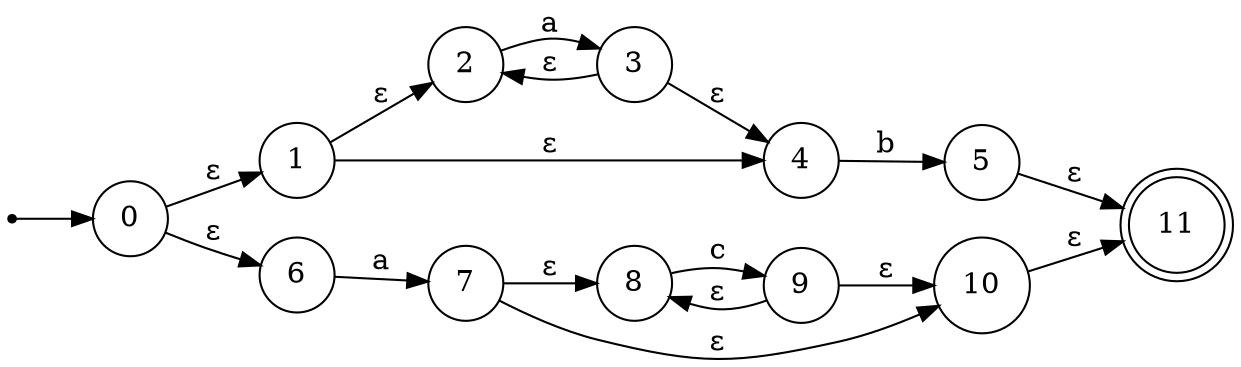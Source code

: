 digraph AFN{
rankdir = LR;
node [shape = doublecircle]; 11;
node [shape = point ]; qi
node [shape = circle];
qi -> 0
0 -> 1 [label ="&#949;"];
0 -> 6 [label ="&#949;"];
1 -> 2 [label ="&#949;"];
1 -> 4 [label ="&#949;"];
2 -> 3 [label ="a"];
3 -> 4 [label ="&#949;"];
3 -> 2 [label ="&#949;"];
4 -> 5 [label ="b"];
5 -> 11 [label ="&#949;"];
6 -> 7 [label ="a"];
7 -> 8 [label ="&#949;"];
7 -> 10 [label ="&#949;"];
8 -> 9 [label ="c"];
9 -> 10 [label ="&#949;"];
9 -> 8 [label ="&#949;"];
10 -> 11 [label ="&#949;"];
}
